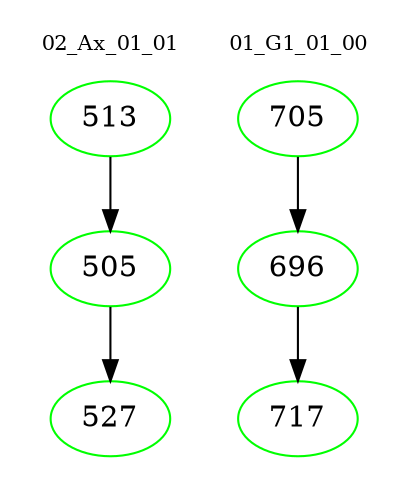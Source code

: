 digraph{
subgraph cluster_0 {
color = white
label = "02_Ax_01_01";
fontsize=10;
T0_513 [label="513", color="green"]
T0_513 -> T0_505 [color="black"]
T0_505 [label="505", color="green"]
T0_505 -> T0_527 [color="black"]
T0_527 [label="527", color="green"]
}
subgraph cluster_1 {
color = white
label = "01_G1_01_00";
fontsize=10;
T1_705 [label="705", color="green"]
T1_705 -> T1_696 [color="black"]
T1_696 [label="696", color="green"]
T1_696 -> T1_717 [color="black"]
T1_717 [label="717", color="green"]
}
}
